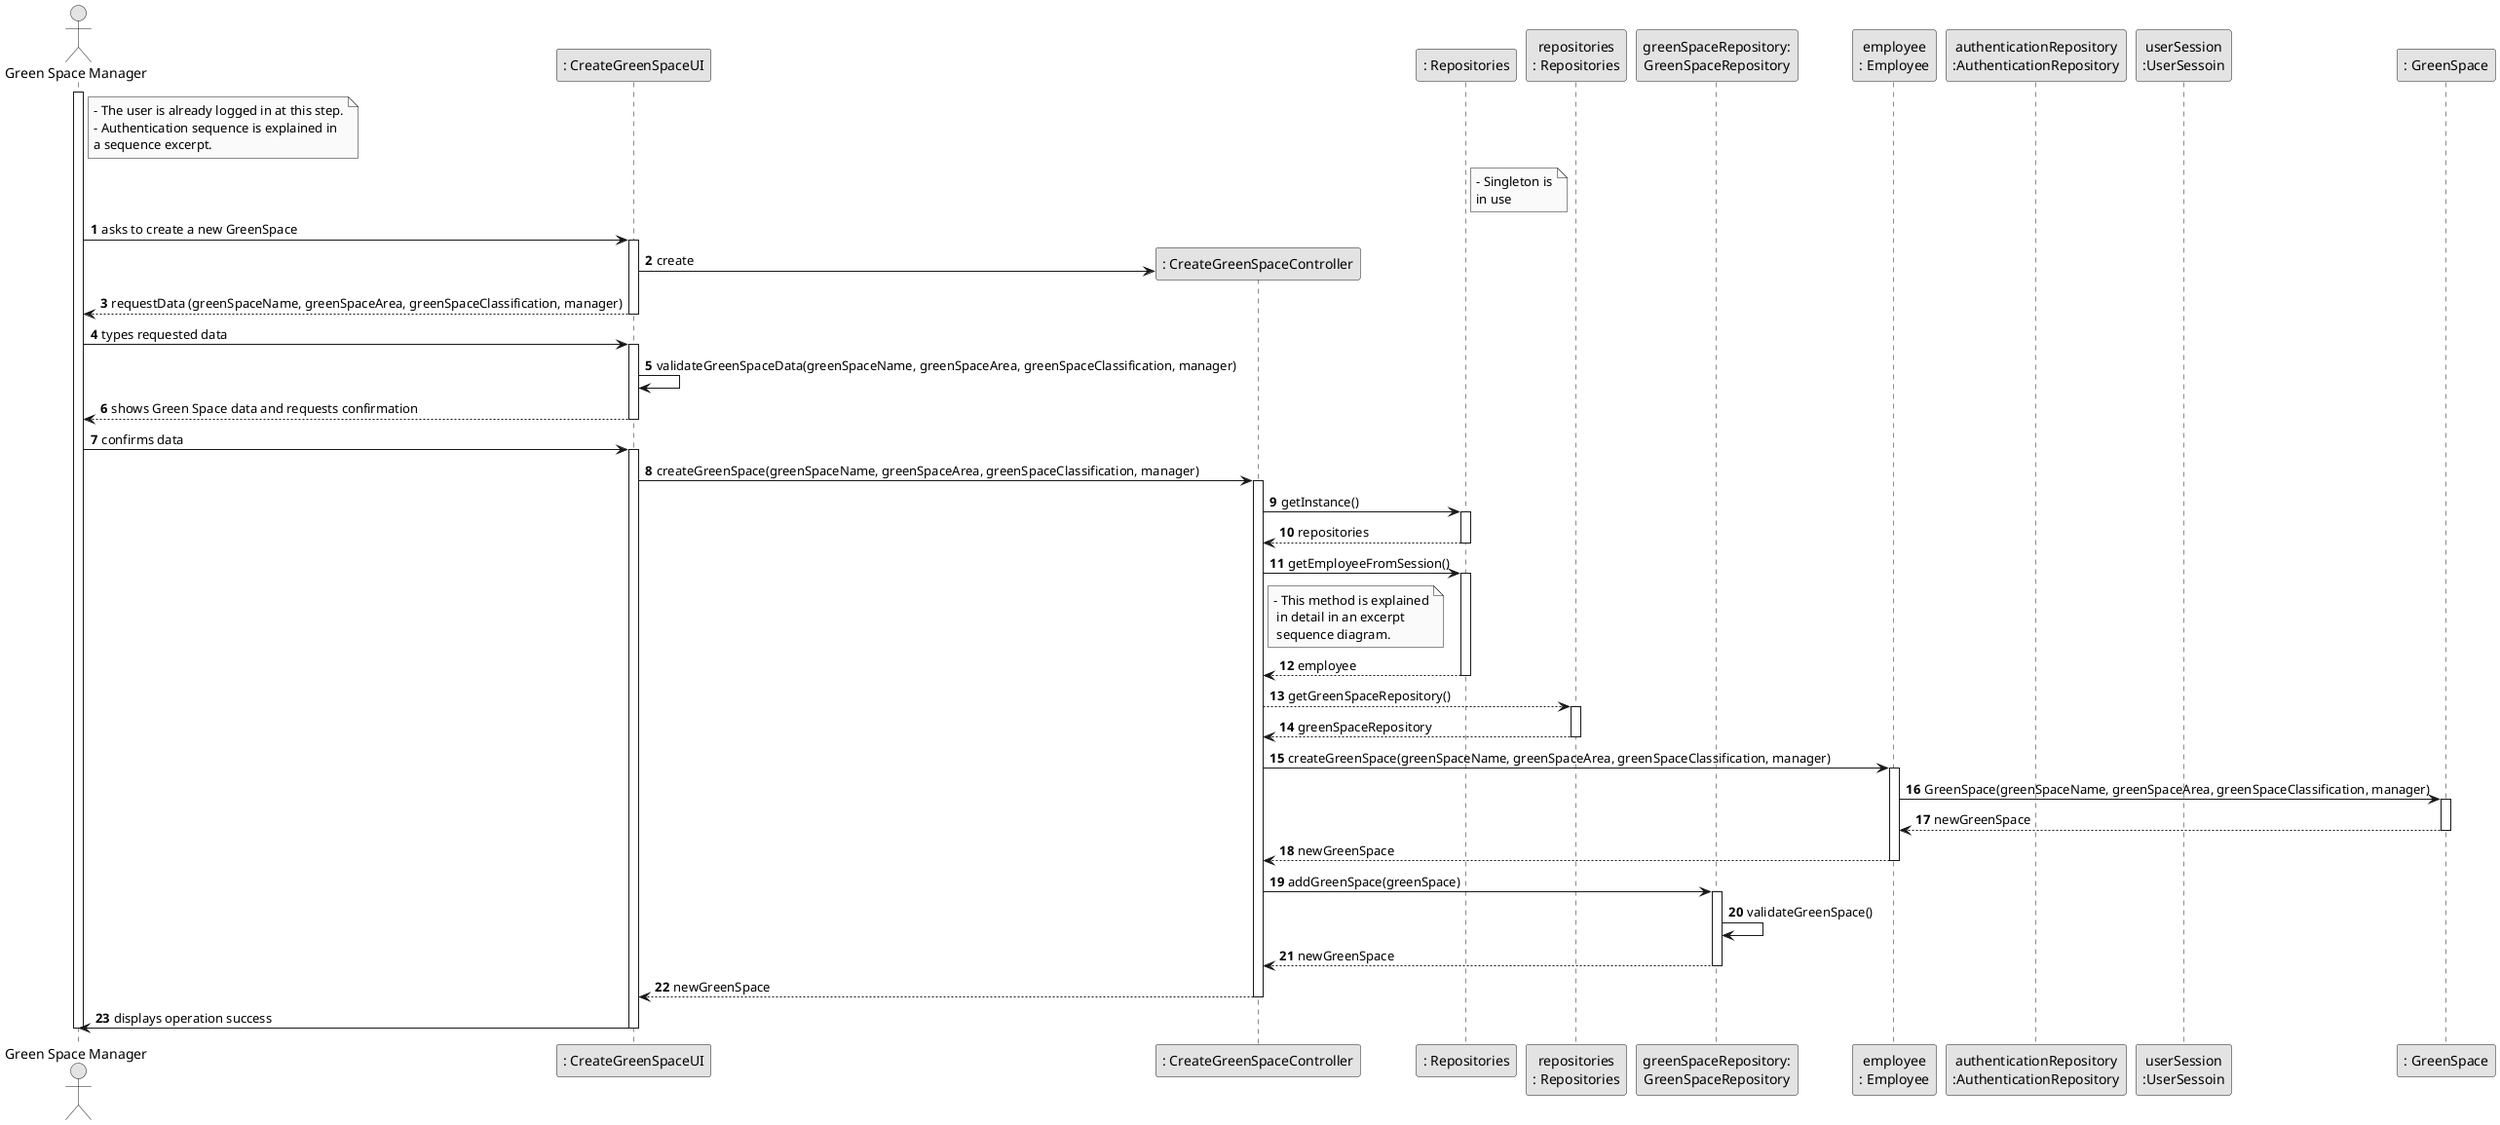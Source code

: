 @startuml
skinparam monochrome true
skinparam packageStyle rectangle
skinparam shadowing false

autonumber

'hide footbox

actor "Green Space Manager" as GSM
participant ": CreateGreenSpaceUI" as UI
participant ": CreateGreenSpaceController" as CTRL
participant ": Repositories" as ORG_SINGLETON
participant "repositories\n: Repositories" as ORG_INSTANCE
participant "greenSpaceRepository:\nGreenSpaceRepository" as GREENSPACE_REPO_INSTANCE
participant "employee\n: Employee" as MNGR
participant "authenticationRepository\n:AuthenticationRepository" as AUTH_REPO
participant "userSession\n:UserSessoin" as USR_SESSION
participant ": GreenSpace" as GREENSPACE


note right of GSM
    - The user is already logged in at this step.
    - Authentication sequence is explained in
    a sequence excerpt.
end note

note right of ORG_SINGLETON
    - Singleton is
    in use
end note


activate GSM

        GSM -> UI : asks to create a new GreenSpace

        activate UI
            'create CTRL
            UI -> CTRL** : create

            UI --> GSM : requestData (greenSpaceName, greenSpaceArea, greenSpaceClassification, manager)
        deactivate UI

        GSM -> UI : types requested data

        activate UI

            UI -> UI : validateGreenSpaceData(greenSpaceName, greenSpaceArea, greenSpaceClassification, manager)

            deactivate CTRL

            UI --> GSM : shows Green Space data and requests confirmation

        deactivate UI

            GSM -> UI : confirms data

        activate UI

            UI -> CTRL : createGreenSpace(greenSpaceName, greenSpaceArea, greenSpaceClassification, manager)


            activate CTRL

                CTRL -> ORG_SINGLETON : getInstance()

                activate ORG_SINGLETON

                    ORG_SINGLETON --> CTRL : repositories

                deactivate ORG_SINGLETON

                CTRL -> ORG_SINGLETON : getEmployeeFromSession()

                                note right of CTRL
                                    - This method is explained
                                     in detail in an excerpt
                                     sequence diagram.
                                end note

                activate ORG_SINGLETON

                ORG_SINGLETON --> CTRL : employee

                deactivate ORG_SINGLETON

                CTRL --> ORG_INSTANCE : getGreenSpaceRepository()

                activate ORG_INSTANCE

                ORG_INSTANCE --> CTRL : greenSpaceRepository

                deactivate ORG_INSTANCE

                CTRL -> MNGR : createGreenSpace(greenSpaceName, greenSpaceArea, greenSpaceClassification, manager)

                activate MNGR

                MNGR -> GREENSPACE : GreenSpace(greenSpaceName, greenSpaceArea, greenSpaceClassification, manager)

                activate GREENSPACE

                GREENSPACE --> MNGR : newGreenSpace

                deactivate GREENSPACE

                MNGR --> CTRL : newGreenSpace

                deactivate MNGR

                CTRL -> GREENSPACE_REPO_INSTANCE : addGreenSpace(greenSpace)

                activate GREENSPACE_REPO_INSTANCE

                GREENSPACE_REPO_INSTANCE -> GREENSPACE_REPO_INSTANCE : validateGreenSpace()

                GREENSPACE_REPO_INSTANCE --> CTRL : newGreenSpace

                deactivate GREENSPACE_REPO_INSTANCE

            CTRL --> UI : newGreenSpace

        deactivate CTRL

        UI -> GSM : displays operation success

    deactivate UI

deactivate GSM

@enduml